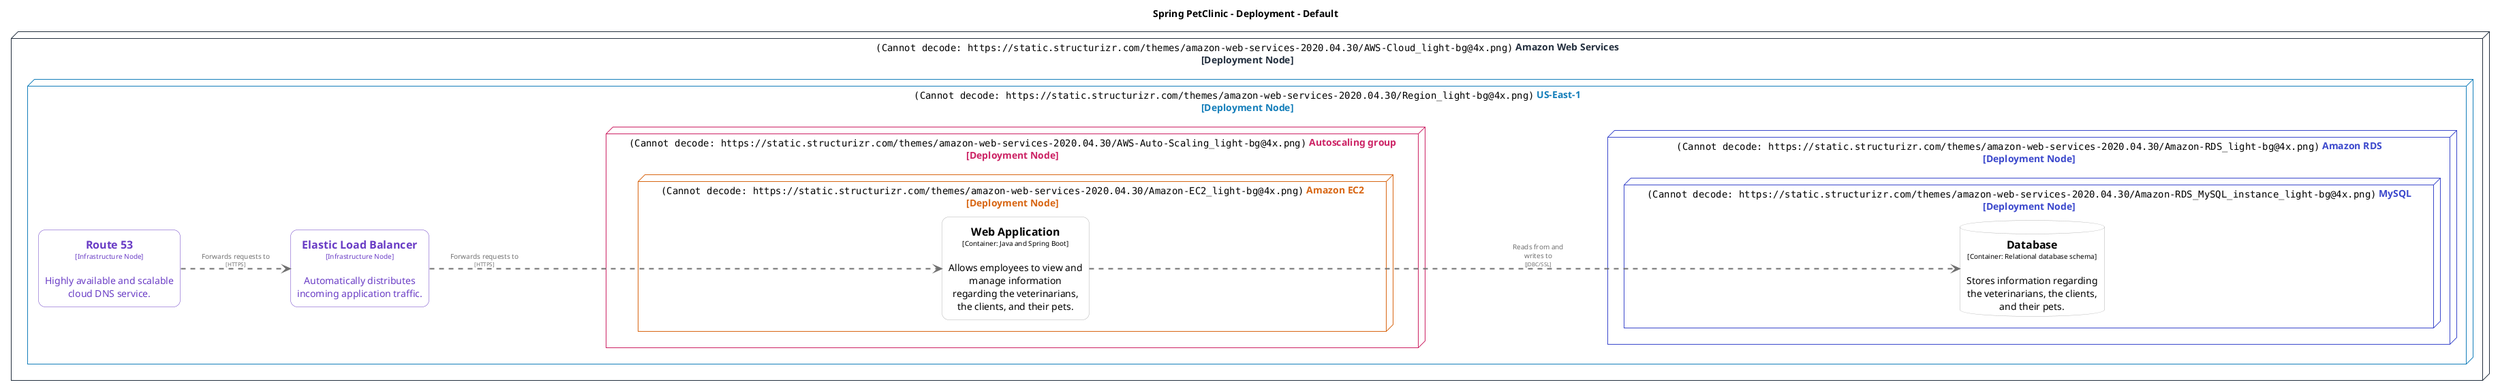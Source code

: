 @startuml
title Spring PetClinic - Deployment - Default

left to right direction

skinparam {
  shadowing false
  arrowFontSize 10
  defaultTextAlignment center
  wrapWidth 200
  maxMessageSize 100
}

hide stereotype

skinparam node<<Default.AmazonWebServices.USEast1.Autoscalinggroup.AmazonEC2>> {
  BackgroundColor #ffffff
  FontColor #d86613
  BorderColor #d86613
}
skinparam node<<Default.AmazonWebServices.USEast1.AmazonRDS>> {
  BackgroundColor #ffffff
  FontColor #3b48cc
  BorderColor #3b48cc
}
skinparam node<<Default.AmazonWebServices>> {
  BackgroundColor #ffffff
  FontColor #232f3e
  BorderColor #232f3e
}
skinparam node<<Default.AmazonWebServices.USEast1.Autoscalinggroup>> {
  BackgroundColor #ffffff
  FontColor #cc2264
  BorderColor #cc2264
}
skinparam database<<Default.AmazonWebServices.USEast1.AmazonRDS.MySQL.Database_1>> {
  BackgroundColor #ffffff
  FontColor #000000
  BorderColor #b2b2b2
}
skinparam rectangle<<Default.AmazonWebServices.USEast1.ElasticLoadBalancer>> {
  BackgroundColor #ffffff
  FontColor #693cc5
  BorderColor #693cc5
  roundCorner 20
}
skinparam node<<Default.AmazonWebServices.USEast1.AmazonRDS.MySQL>> {
  BackgroundColor #ffffff
  FontColor #3b48cc
  BorderColor #3b48cc
}
skinparam rectangle<<Default.AmazonWebServices.USEast1.Route53>> {
  BackgroundColor #ffffff
  FontColor #693cc5
  BorderColor #693cc5
  roundCorner 20
}
skinparam node<<Default.AmazonWebServices.USEast1>> {
  BackgroundColor #ffffff
  FontColor #147eba
  BorderColor #147eba
}
skinparam rectangle<<Default.AmazonWebServices.USEast1.Autoscalinggroup.AmazonEC2.WebApplication_1>> {
  BackgroundColor #ffffff
  FontColor #000000
  BorderColor #b2b2b2
  roundCorner 20
}

node "<img:https://static.structurizr.com/themes/amazon-web-services-2020.04.30/AWS-Cloud_light-bg@4x.png> Amazon Web Services\n[Deployment Node]" <<Default.AmazonWebServices>> as Default.AmazonWebServices {
  node "<img:https://static.structurizr.com/themes/amazon-web-services-2020.04.30/Region_light-bg@4x.png> US-East-1\n[Deployment Node]" <<Default.AmazonWebServices.USEast1>> as Default.AmazonWebServices.USEast1 {
    node "<img:https://static.structurizr.com/themes/amazon-web-services-2020.04.30/Amazon-RDS_light-bg@4x.png> Amazon RDS\n[Deployment Node]" <<Default.AmazonWebServices.USEast1.AmazonRDS>> as Default.AmazonWebServices.USEast1.AmazonRDS {
      node "<img:https://static.structurizr.com/themes/amazon-web-services-2020.04.30/Amazon-RDS_MySQL_instance_light-bg@4x.png> MySQL\n[Deployment Node]" <<Default.AmazonWebServices.USEast1.AmazonRDS.MySQL>> as Default.AmazonWebServices.USEast1.AmazonRDS.MySQL {
        database "==Database\n<size:10>[Container: Relational database schema]</size>\n\nStores information regarding the veterinarians, the clients, and their pets." <<Default.AmazonWebServices.USEast1.AmazonRDS.MySQL.Database_1>> as Default.AmazonWebServices.USEast1.AmazonRDS.MySQL.Database_1
      }

    }

    node "<img:https://static.structurizr.com/themes/amazon-web-services-2020.04.30/AWS-Auto-Scaling_light-bg@4x.png> Autoscaling group\n[Deployment Node]" <<Default.AmazonWebServices.USEast1.Autoscalinggroup>> as Default.AmazonWebServices.USEast1.Autoscalinggroup {
      node "<img:https://static.structurizr.com/themes/amazon-web-services-2020.04.30/Amazon-EC2_light-bg@4x.png> Amazon EC2\n[Deployment Node]" <<Default.AmazonWebServices.USEast1.Autoscalinggroup.AmazonEC2>> as Default.AmazonWebServices.USEast1.Autoscalinggroup.AmazonEC2 {
        rectangle "==Web Application\n<size:10>[Container: Java and Spring Boot]</size>\n\nAllows employees to view and manage information regarding the veterinarians, the clients, and their pets." <<Default.AmazonWebServices.USEast1.Autoscalinggroup.AmazonEC2.WebApplication_1>> as Default.AmazonWebServices.USEast1.Autoscalinggroup.AmazonEC2.WebApplication_1
      }

    }

    rectangle "==Elastic Load Balancer\n<size:10>[Infrastructure Node]</size>\n\nAutomatically distributes incoming application traffic." <<Default.AmazonWebServices.USEast1.ElasticLoadBalancer>> as Default.AmazonWebServices.USEast1.ElasticLoadBalancer
    rectangle "==Route 53\n<size:10>[Infrastructure Node]</size>\n\nHighly available and scalable cloud DNS service." <<Default.AmazonWebServices.USEast1.Route53>> as Default.AmazonWebServices.USEast1.Route53
  }

}

Default.AmazonWebServices.USEast1.Route53 .[#707070,thickness=2].> Default.AmazonWebServices.USEast1.ElasticLoadBalancer : "<color:#707070>Forwards requests to\n<color:#707070><size:8>[HTTPS]</size>"
Default.AmazonWebServices.USEast1.ElasticLoadBalancer .[#707070,thickness=2].> Default.AmazonWebServices.USEast1.Autoscalinggroup.AmazonEC2.WebApplication_1 : "<color:#707070>Forwards requests to\n<color:#707070><size:8>[HTTPS]</size>"
Default.AmazonWebServices.USEast1.Autoscalinggroup.AmazonEC2.WebApplication_1 .[#707070,thickness=2].> Default.AmazonWebServices.USEast1.AmazonRDS.MySQL.Database_1 : "<color:#707070>Reads from and writes to\n<color:#707070><size:8>[JDBC/SSL]</size>"
@enduml